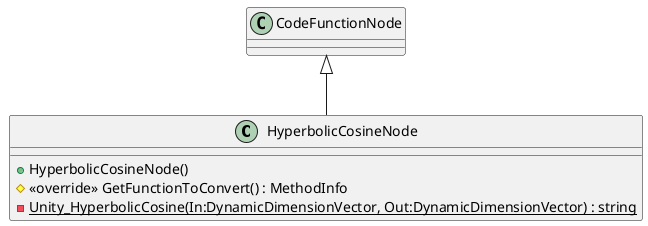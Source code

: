 @startuml
class HyperbolicCosineNode {
    + HyperbolicCosineNode()
    # <<override>> GetFunctionToConvert() : MethodInfo
    {static} - Unity_HyperbolicCosine(In:DynamicDimensionVector, Out:DynamicDimensionVector) : string
}
CodeFunctionNode <|-- HyperbolicCosineNode
@enduml
